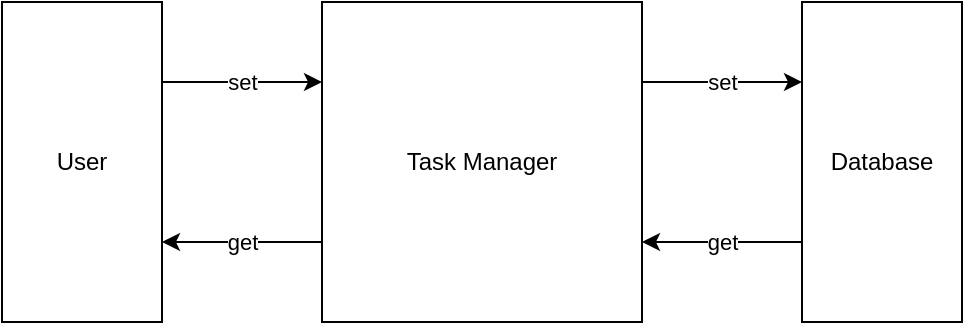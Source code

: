 <mxfile version="21.0.6" type="github">
  <diagram name="Page-1" id="8wNb66az-S5-MYoD6Dzn">
    <mxGraphModel dx="656" dy="366" grid="1" gridSize="10" guides="1" tooltips="1" connect="1" arrows="1" fold="1" page="1" pageScale="1" pageWidth="850" pageHeight="1100" math="0" shadow="0">
      <root>
        <mxCell id="0" />
        <mxCell id="1" parent="0" />
        <mxCell id="U4HmjNdwjZRL6S_TOMpg-7" style="edgeStyle=orthogonalEdgeStyle;rounded=0;orthogonalLoop=1;jettySize=auto;html=1;exitX=1;exitY=0.25;exitDx=0;exitDy=0;entryX=0;entryY=0.25;entryDx=0;entryDy=0;" edge="1" parent="1" source="U4HmjNdwjZRL6S_TOMpg-2" target="U4HmjNdwjZRL6S_TOMpg-3">
          <mxGeometry relative="1" as="geometry" />
        </mxCell>
        <mxCell id="U4HmjNdwjZRL6S_TOMpg-11" value="set" style="edgeLabel;html=1;align=center;verticalAlign=middle;resizable=0;points=[];" vertex="1" connectable="0" parent="U4HmjNdwjZRL6S_TOMpg-7">
          <mxGeometry relative="1" as="geometry">
            <mxPoint as="offset" />
          </mxGeometry>
        </mxCell>
        <mxCell id="U4HmjNdwjZRL6S_TOMpg-2" value="User" style="whiteSpace=wrap;html=1;" vertex="1" parent="1">
          <mxGeometry x="80" y="200" width="80" height="160" as="geometry" />
        </mxCell>
        <mxCell id="U4HmjNdwjZRL6S_TOMpg-8" style="edgeStyle=orthogonalEdgeStyle;rounded=0;orthogonalLoop=1;jettySize=auto;html=1;exitX=0;exitY=0.75;exitDx=0;exitDy=0;entryX=1;entryY=0.75;entryDx=0;entryDy=0;" edge="1" parent="1" source="U4HmjNdwjZRL6S_TOMpg-3" target="U4HmjNdwjZRL6S_TOMpg-2">
          <mxGeometry relative="1" as="geometry" />
        </mxCell>
        <mxCell id="U4HmjNdwjZRL6S_TOMpg-12" value="get" style="edgeLabel;html=1;align=center;verticalAlign=middle;resizable=0;points=[];" vertex="1" connectable="0" parent="U4HmjNdwjZRL6S_TOMpg-8">
          <mxGeometry relative="1" as="geometry">
            <mxPoint as="offset" />
          </mxGeometry>
        </mxCell>
        <mxCell id="U4HmjNdwjZRL6S_TOMpg-9" style="edgeStyle=orthogonalEdgeStyle;rounded=0;orthogonalLoop=1;jettySize=auto;html=1;exitX=1;exitY=0.25;exitDx=0;exitDy=0;entryX=0;entryY=0.25;entryDx=0;entryDy=0;" edge="1" parent="1" source="U4HmjNdwjZRL6S_TOMpg-3" target="U4HmjNdwjZRL6S_TOMpg-5">
          <mxGeometry relative="1" as="geometry" />
        </mxCell>
        <mxCell id="U4HmjNdwjZRL6S_TOMpg-13" value="set" style="edgeLabel;html=1;align=center;verticalAlign=middle;resizable=0;points=[];" vertex="1" connectable="0" parent="U4HmjNdwjZRL6S_TOMpg-9">
          <mxGeometry relative="1" as="geometry">
            <mxPoint as="offset" />
          </mxGeometry>
        </mxCell>
        <mxCell id="U4HmjNdwjZRL6S_TOMpg-3" value="Task Manager" style="whiteSpace=wrap;html=1;" vertex="1" parent="1">
          <mxGeometry x="240" y="200" width="160" height="160" as="geometry" />
        </mxCell>
        <mxCell id="U4HmjNdwjZRL6S_TOMpg-10" style="edgeStyle=orthogonalEdgeStyle;rounded=0;orthogonalLoop=1;jettySize=auto;html=1;exitX=0;exitY=0.75;exitDx=0;exitDy=0;entryX=1;entryY=0.75;entryDx=0;entryDy=0;" edge="1" parent="1" source="U4HmjNdwjZRL6S_TOMpg-5" target="U4HmjNdwjZRL6S_TOMpg-3">
          <mxGeometry relative="1" as="geometry" />
        </mxCell>
        <mxCell id="U4HmjNdwjZRL6S_TOMpg-14" value="get" style="edgeLabel;html=1;align=center;verticalAlign=middle;resizable=0;points=[];" vertex="1" connectable="0" parent="U4HmjNdwjZRL6S_TOMpg-10">
          <mxGeometry relative="1" as="geometry">
            <mxPoint as="offset" />
          </mxGeometry>
        </mxCell>
        <mxCell id="U4HmjNdwjZRL6S_TOMpg-5" value="Database" style="whiteSpace=wrap;html=1;" vertex="1" parent="1">
          <mxGeometry x="480" y="200" width="80" height="160" as="geometry" />
        </mxCell>
      </root>
    </mxGraphModel>
  </diagram>
</mxfile>
